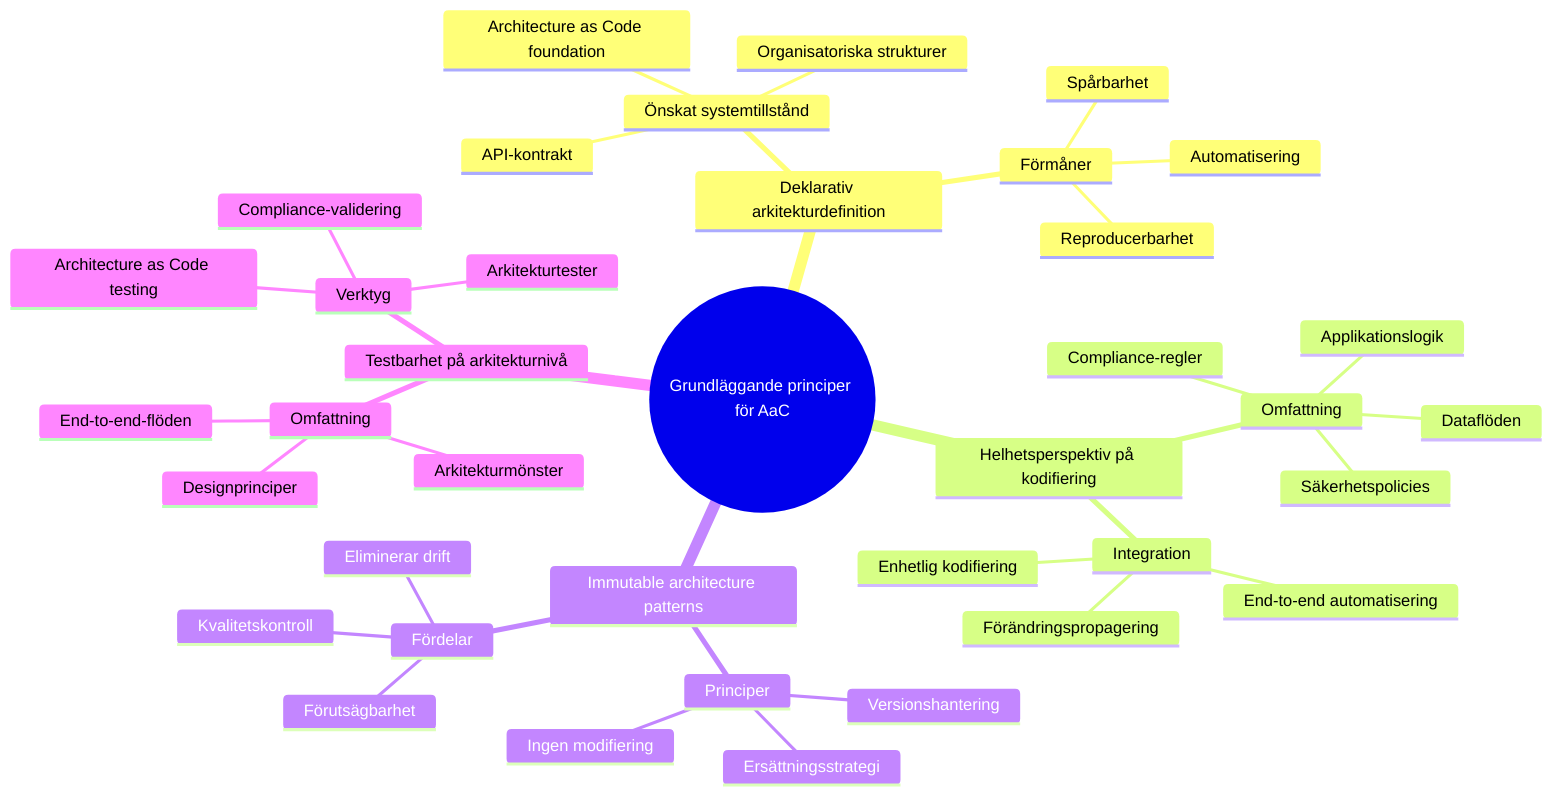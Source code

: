 mindmap
  root((Grundläggande principer för AaC))
    Deklarativ arkitekturdefinition
      Önskat systemtillstånd
        Architecture as Code foundation
        API-kontrakt
        Organisatoriska strukturer
      Förmåner
        Reproducerbarhet
        Automatisering
        Spårbarhet
    Helhetsperspektiv på kodifiering
      Omfattning
        Applikationslogik
        Dataflöden
        Säkerhetspolicies
        Compliance-regler
      Integration
        End-to-end automatisering
        Förändringspropagering
        Enhetlig kodifiering
    Immutable architecture patterns
      Principer
        Versionshantering
        Ingen modifiering
        Ersättningsstrategi
      Fördelar
        Förutsägbarhet
        Eliminerar drift
        Kvalitetskontroll
    Testbarhet på arkitekturnivå
      Omfattning
        Arkitekturmönster
        Designprinciper
        End-to-end-flöden
      Verktyg
        Architecture as Code testing
        Arkitekturtester
        Compliance-validering
